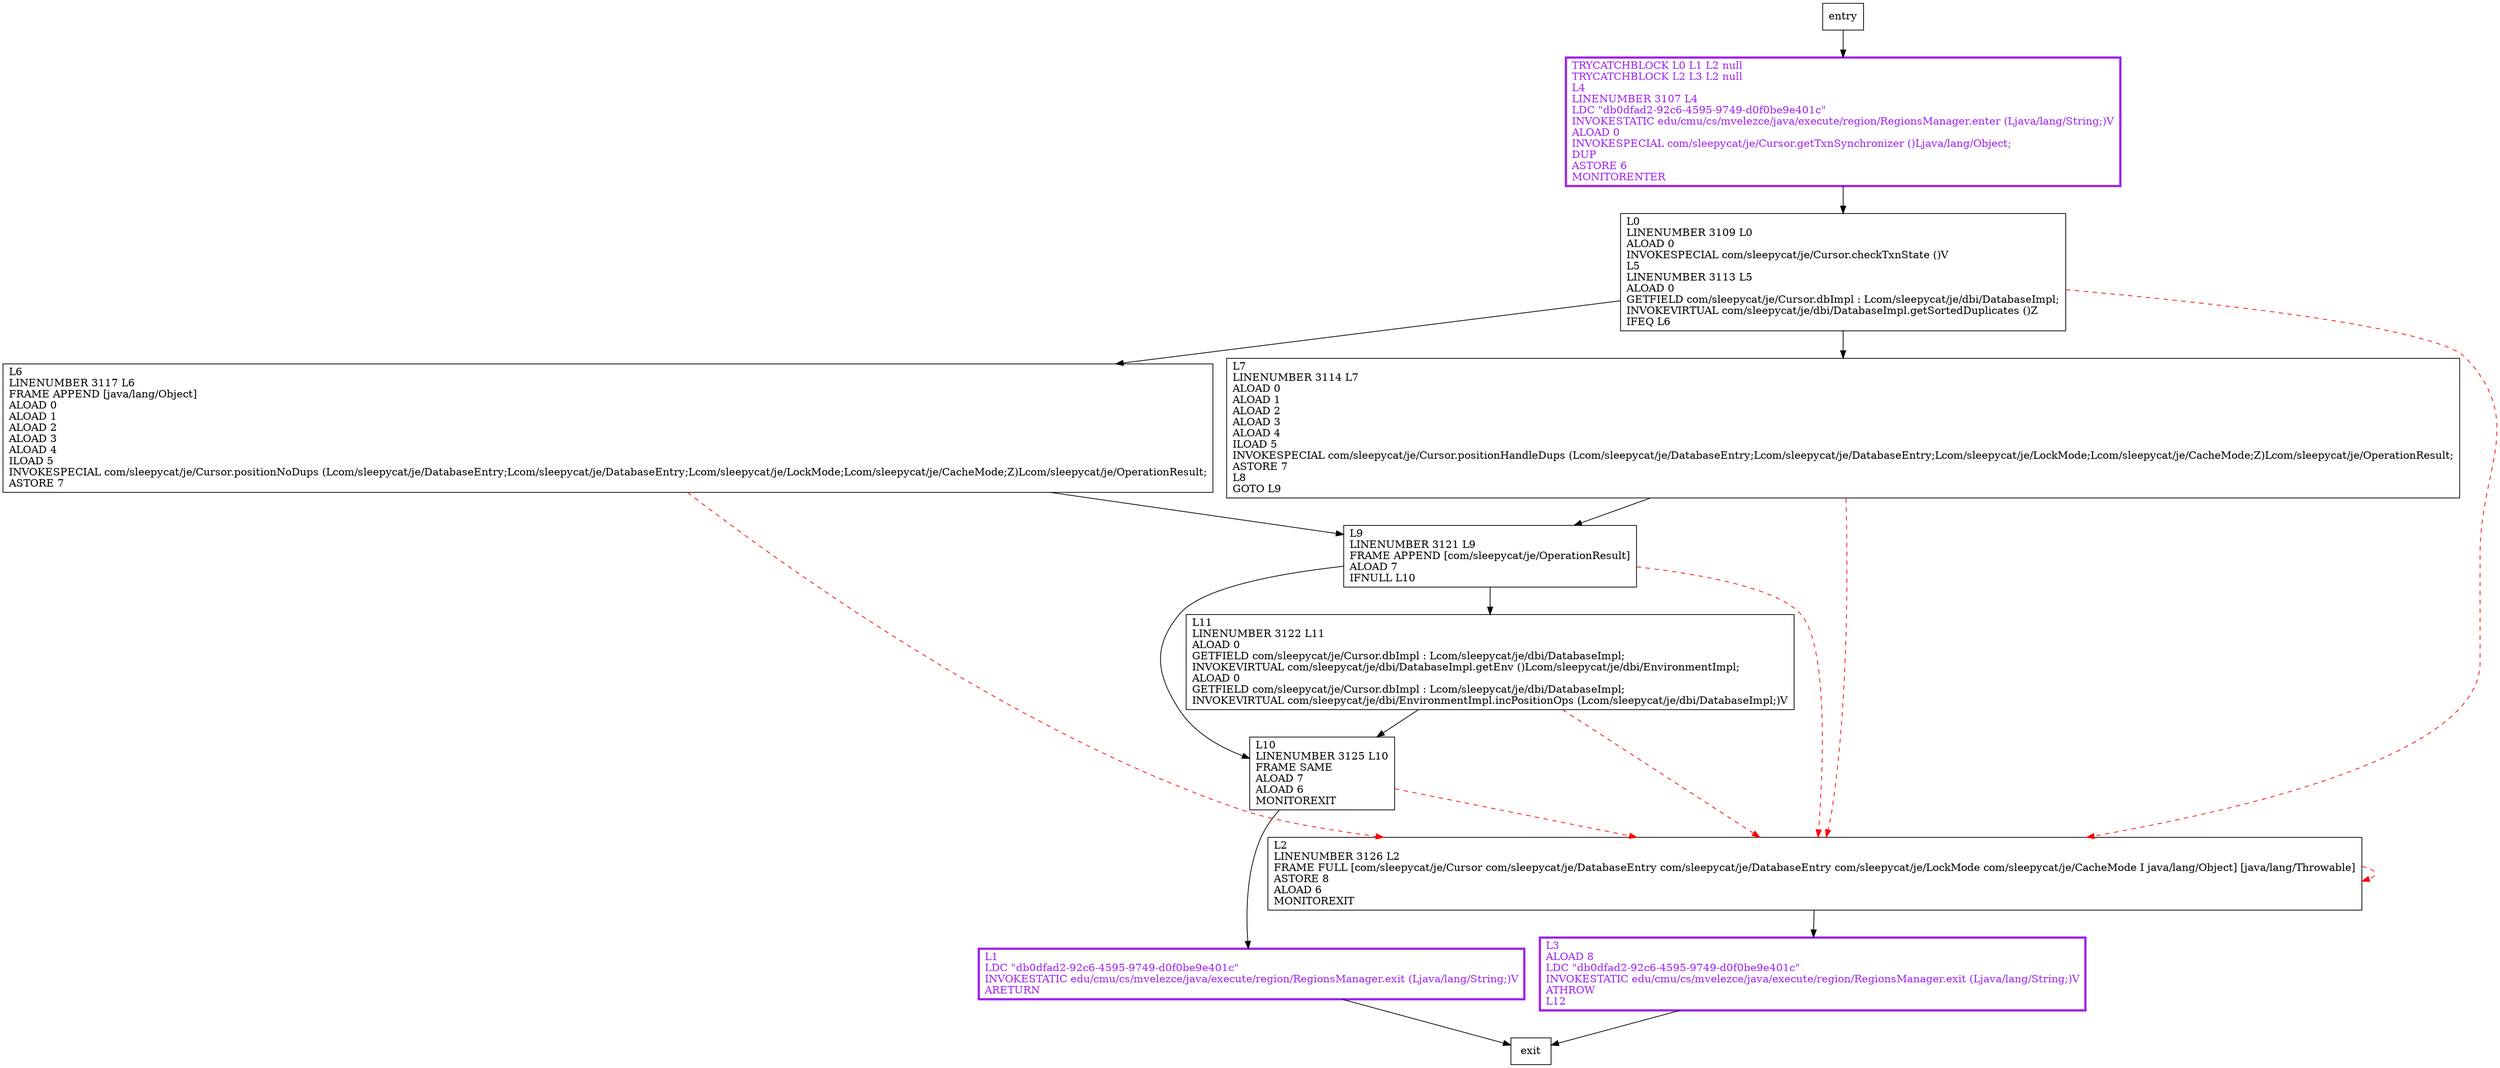 digraph position {
node [shape=record];
1092170273 [label="L10\lLINENUMBER 3125 L10\lFRAME SAME\lALOAD 7\lALOAD 6\lMONITOREXIT\l"];
2075341759 [label="TRYCATCHBLOCK L0 L1 L2 null\lTRYCATCHBLOCK L2 L3 L2 null\lL4\lLINENUMBER 3107 L4\lLDC \"db0dfad2-92c6-4595-9749-d0f0be9e401c\"\lINVOKESTATIC edu/cmu/cs/mvelezce/java/execute/region/RegionsManager.enter (Ljava/lang/String;)V\lALOAD 0\lINVOKESPECIAL com/sleepycat/je/Cursor.getTxnSynchronizer ()Ljava/lang/Object;\lDUP\lASTORE 6\lMONITORENTER\l"];
376428631 [label="L3\lALOAD 8\lLDC \"db0dfad2-92c6-4595-9749-d0f0be9e401c\"\lINVOKESTATIC edu/cmu/cs/mvelezce/java/execute/region/RegionsManager.exit (Ljava/lang/String;)V\lATHROW\lL12\l"];
1864823625 [label="L7\lLINENUMBER 3114 L7\lALOAD 0\lALOAD 1\lALOAD 2\lALOAD 3\lALOAD 4\lILOAD 5\lINVOKESPECIAL com/sleepycat/je/Cursor.positionHandleDups (Lcom/sleepycat/je/DatabaseEntry;Lcom/sleepycat/je/DatabaseEntry;Lcom/sleepycat/je/LockMode;Lcom/sleepycat/je/CacheMode;Z)Lcom/sleepycat/je/OperationResult;\lASTORE 7\lL8\lGOTO L9\l"];
2145487859 [label="L1\lLDC \"db0dfad2-92c6-4595-9749-d0f0be9e401c\"\lINVOKESTATIC edu/cmu/cs/mvelezce/java/execute/region/RegionsManager.exit (Ljava/lang/String;)V\lARETURN\l"];
485184333 [label="L6\lLINENUMBER 3117 L6\lFRAME APPEND [java/lang/Object]\lALOAD 0\lALOAD 1\lALOAD 2\lALOAD 3\lALOAD 4\lILOAD 5\lINVOKESPECIAL com/sleepycat/je/Cursor.positionNoDups (Lcom/sleepycat/je/DatabaseEntry;Lcom/sleepycat/je/DatabaseEntry;Lcom/sleepycat/je/LockMode;Lcom/sleepycat/je/CacheMode;Z)Lcom/sleepycat/je/OperationResult;\lASTORE 7\l"];
1907942892 [label="L9\lLINENUMBER 3121 L9\lFRAME APPEND [com/sleepycat/je/OperationResult]\lALOAD 7\lIFNULL L10\l"];
1956852663 [label="L2\lLINENUMBER 3126 L2\lFRAME FULL [com/sleepycat/je/Cursor com/sleepycat/je/DatabaseEntry com/sleepycat/je/DatabaseEntry com/sleepycat/je/LockMode com/sleepycat/je/CacheMode I java/lang/Object] [java/lang/Throwable]\lASTORE 8\lALOAD 6\lMONITOREXIT\l"];
729438554 [label="L0\lLINENUMBER 3109 L0\lALOAD 0\lINVOKESPECIAL com/sleepycat/je/Cursor.checkTxnState ()V\lL5\lLINENUMBER 3113 L5\lALOAD 0\lGETFIELD com/sleepycat/je/Cursor.dbImpl : Lcom/sleepycat/je/dbi/DatabaseImpl;\lINVOKEVIRTUAL com/sleepycat/je/dbi/DatabaseImpl.getSortedDuplicates ()Z\lIFEQ L6\l"];
436020972 [label="L11\lLINENUMBER 3122 L11\lALOAD 0\lGETFIELD com/sleepycat/je/Cursor.dbImpl : Lcom/sleepycat/je/dbi/DatabaseImpl;\lINVOKEVIRTUAL com/sleepycat/je/dbi/DatabaseImpl.getEnv ()Lcom/sleepycat/je/dbi/EnvironmentImpl;\lALOAD 0\lGETFIELD com/sleepycat/je/Cursor.dbImpl : Lcom/sleepycat/je/dbi/DatabaseImpl;\lINVOKEVIRTUAL com/sleepycat/je/dbi/EnvironmentImpl.incPositionOps (Lcom/sleepycat/je/dbi/DatabaseImpl;)V\l"];
entry;
exit;
1092170273 -> 2145487859
1092170273 -> 1956852663 [style=dashed, color=red]
376428631 -> exit
2145487859 -> exit
485184333 -> 1907942892
485184333 -> 1956852663 [style=dashed, color=red]
1956852663 -> 376428631
1956852663 -> 1956852663 [style=dashed, color=red]
729438554 -> 1864823625
729438554 -> 485184333
729438554 -> 1956852663 [style=dashed, color=red]
436020972 -> 1092170273
436020972 -> 1956852663 [style=dashed, color=red]
entry -> 2075341759
2075341759 -> 729438554
1864823625 -> 1907942892
1864823625 -> 1956852663 [style=dashed, color=red]
1907942892 -> 1092170273
1907942892 -> 1956852663 [style=dashed, color=red]
1907942892 -> 436020972
2075341759[fontcolor="purple", penwidth=3, color="purple"];
376428631[fontcolor="purple", penwidth=3, color="purple"];
2145487859[fontcolor="purple", penwidth=3, color="purple"];
}
